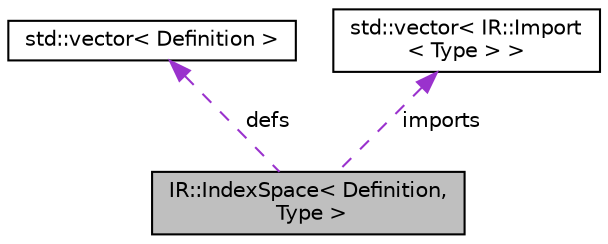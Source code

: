 digraph "IR::IndexSpace&lt; Definition, Type &gt;"
{
  edge [fontname="Helvetica",fontsize="10",labelfontname="Helvetica",labelfontsize="10"];
  node [fontname="Helvetica",fontsize="10",shape=record];
  Node1 [label="IR::IndexSpace\< Definition,\l Type \>",height=0.2,width=0.4,color="black", fillcolor="grey75", style="filled", fontcolor="black"];
  Node2 -> Node1 [dir="back",color="darkorchid3",fontsize="10",style="dashed",label=" defs" ];
  Node2 [label="std::vector\< Definition \>",height=0.2,width=0.4,color="black", fillcolor="white", style="filled",URL="$classstd_1_1vector.html"];
  Node3 -> Node1 [dir="back",color="darkorchid3",fontsize="10",style="dashed",label=" imports" ];
  Node3 [label="std::vector\< IR::Import\l\< Type \> \>",height=0.2,width=0.4,color="black", fillcolor="white", style="filled",URL="$classstd_1_1vector.html"];
}
